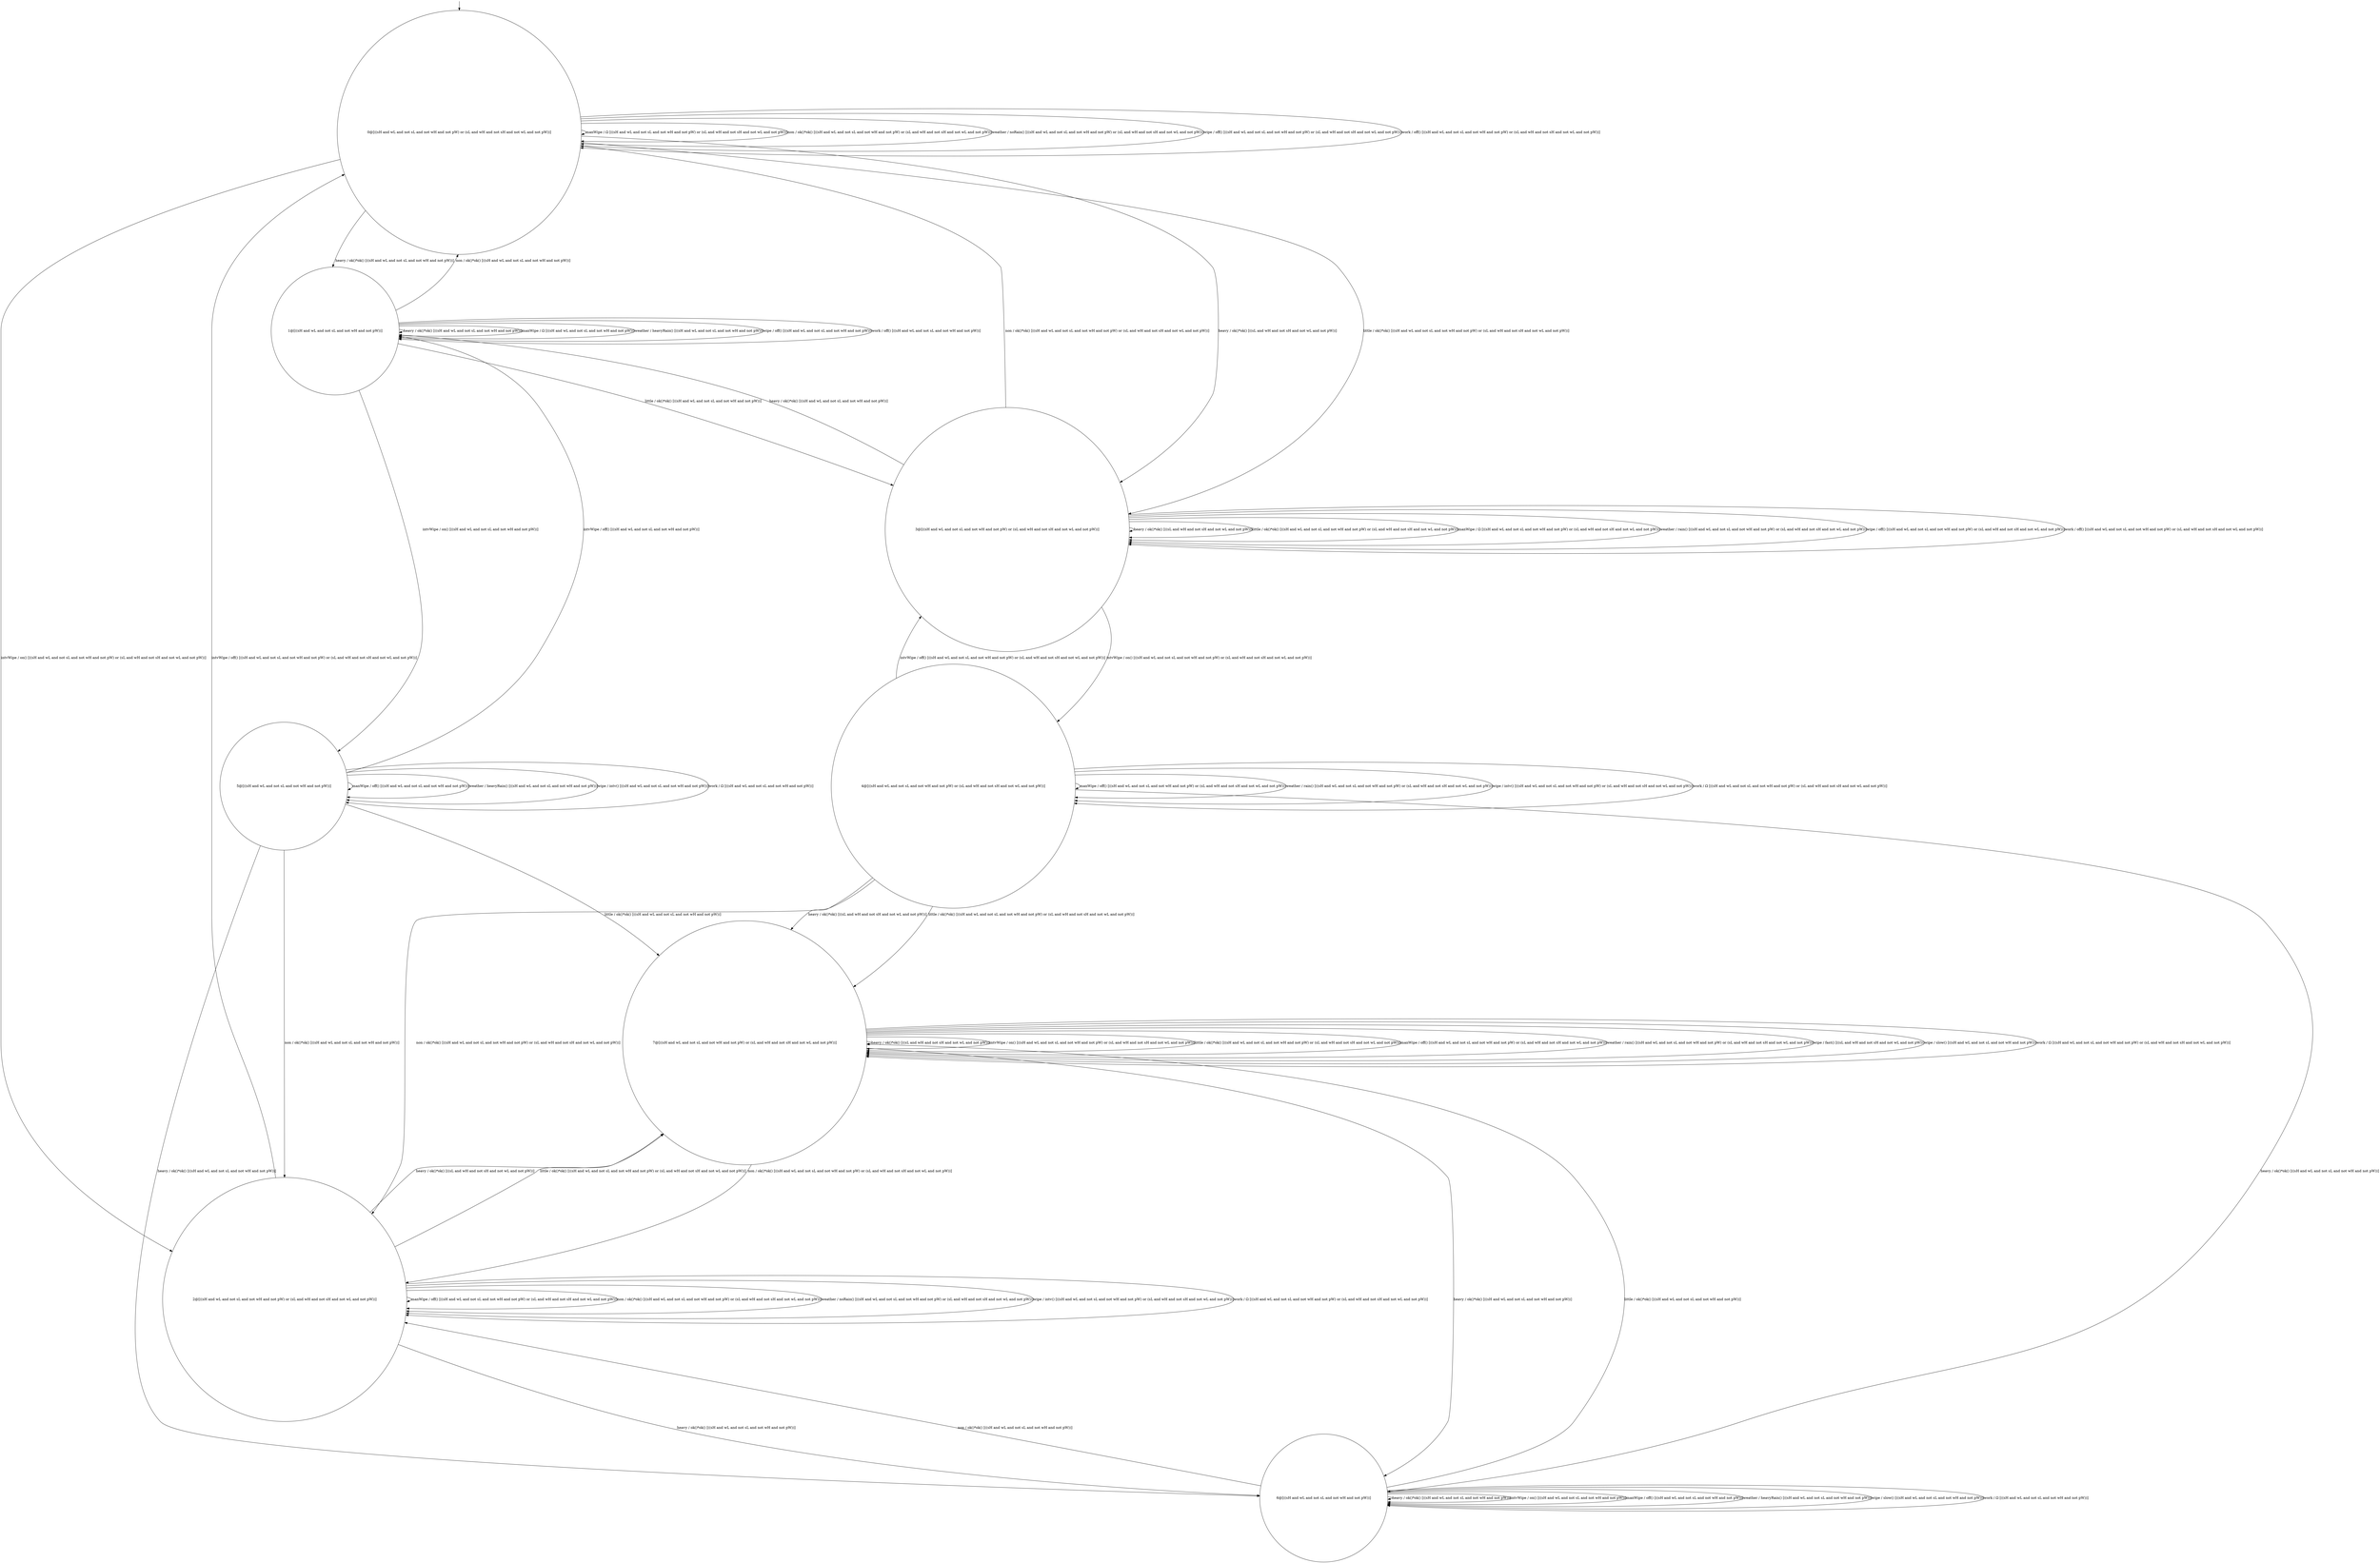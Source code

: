 digraph g {
	edge [lblstyle="above, sloped"];
	s0 [shape="circle" label="0@[((sH and wL and not sL and not wH and not pW) or (sL and wH and not sH and not wL and not pW))]"];
	s1 [shape="circle" label="1@[((sH and wL and not sL and not wH and not pW))]"];
	s2 [shape="circle" label="2@[((sH and wL and not sL and not wH and not pW) or (sL and wH and not sH and not wL and not pW))]"];
	s3 [shape="circle" label="3@[((sH and wL and not sL and not wH and not pW) or (sL and wH and not sH and not wL and not pW))]"];
	s4 [shape="circle" label="4@[((sH and wL and not sL and not wH and not pW) or (sL and wH and not sH and not wL and not pW))]"];
	s5 [shape="circle" label="5@[((sH and wL and not sL and not wH and not pW))]"];
	s6 [shape="circle" label="6@[((sH and wL and not sL and not wH and not pW))]"];
	s7 [shape="circle" label="7@[((sH and wL and not sL and not wH and not pW) or (sL and wH and not sH and not wL and not pW))]"];
	s0 -> s1 [label="heavy / ok()*ok() [((sH and wL and not sL and not wH and not pW))]"];
	s0 -> s3 [label="heavy / ok()*ok() [((sL and wH and not sH and not wL and not pW))]"];
	s0 -> s2 [label="intvWipe / on() [((sH and wL and not sL and not wH and not pW) or (sL and wH and not sH and not wL and not pW))]"];
	s0 -> s3 [label="little / ok()*ok() [((sH and wL and not sL and not wH and not pW) or (sL and wH and not sH and not wL and not pW))]"];
	s0 -> s0 [label="manWipe / Ω [((sH and wL and not sL and not wH and not pW) or (sL and wH and not sH and not wL and not pW))]"];
	s0 -> s0 [label="non / ok()*ok() [((sH and wL and not sL and not wH and not pW) or (sL and wH and not sH and not wL and not pW))]"];
	s0 -> s0 [label="weather / noRain() [((sH and wL and not sL and not wH and not pW) or (sL and wH and not sH and not wL and not pW))]"];
	s0 -> s0 [label="wipe / off() [((sH and wL and not sL and not wH and not pW) or (sL and wH and not sH and not wL and not pW))]"];
	s0 -> s0 [label="work / off() [((sH and wL and not sL and not wH and not pW) or (sL and wH and not sH and not wL and not pW))]"];
	s1 -> s1 [label="heavy / ok()*ok() [((sH and wL and not sL and not wH and not pW))]"];
	s1 -> s5 [label="intvWipe / on() [((sH and wL and not sL and not wH and not pW))]"];
	s1 -> s3 [label="little / ok()*ok() [((sH and wL and not sL and not wH and not pW))]"];
	s1 -> s1 [label="manWipe / Ω [((sH and wL and not sL and not wH and not pW))]"];
	s1 -> s0 [label="non / ok()*ok() [((sH and wL and not sL and not wH and not pW))]"];
	s1 -> s1 [label="weather / heavyRain() [((sH and wL and not sL and not wH and not pW))]"];
	s1 -> s1 [label="wipe / off() [((sH and wL and not sL and not wH and not pW))]"];
	s1 -> s1 [label="work / off() [((sH and wL and not sL and not wH and not pW))]"];
	s2 -> s6 [label="heavy / ok()*ok() [((sH and wL and not sL and not wH and not pW))]"];
	s2 -> s7 [label="heavy / ok()*ok() [((sL and wH and not sH and not wL and not pW))]"];
	s2 -> s0 [label="intvWipe / off() [((sH and wL and not sL and not wH and not pW) or (sL and wH and not sH and not wL and not pW))]"];
	s2 -> s7 [label="little / ok()*ok() [((sH and wL and not sL and not wH and not pW) or (sL and wH and not sH and not wL and not pW))]"];
	s2 -> s2 [label="manWipe / off() [((sH and wL and not sL and not wH and not pW) or (sL and wH and not sH and not wL and not pW))]"];
	s2 -> s2 [label="non / ok()*ok() [((sH and wL and not sL and not wH and not pW) or (sL and wH and not sH and not wL and not pW))]"];
	s2 -> s2 [label="weather / noRain() [((sH and wL and not sL and not wH and not pW) or (sL and wH and not sH and not wL and not pW))]"];
	s2 -> s2 [label="wipe / intv() [((sH and wL and not sL and not wH and not pW) or (sL and wH and not sH and not wL and not pW))]"];
	s2 -> s2 [label="work / Ω [((sH and wL and not sL and not wH and not pW) or (sL and wH and not sH and not wL and not pW))]"];
	s3 -> s1 [label="heavy / ok()*ok() [((sH and wL and not sL and not wH and not pW))]"];
	s3 -> s3 [label="heavy / ok()*ok() [((sL and wH and not sH and not wL and not pW))]"];
	s3 -> s4 [label="intvWipe / on() [((sH and wL and not sL and not wH and not pW) or (sL and wH and not sH and not wL and not pW))]"];
	s3 -> s3 [label="little / ok()*ok() [((sH and wL and not sL and not wH and not pW) or (sL and wH and not sH and not wL and not pW))]"];
	s3 -> s3 [label="manWipe / Ω [((sH and wL and not sL and not wH and not pW) or (sL and wH and not sH and not wL and not pW))]"];
	s3 -> s0 [label="non / ok()*ok() [((sH and wL and not sL and not wH and not pW) or (sL and wH and not sH and not wL and not pW))]"];
	s3 -> s3 [label="weather / rain() [((sH and wL and not sL and not wH and not pW) or (sL and wH and not sH and not wL and not pW))]"];
	s3 -> s3 [label="wipe / off() [((sH and wL and not sL and not wH and not pW) or (sL and wH and not sH and not wL and not pW))]"];
	s3 -> s3 [label="work / off() [((sH and wL and not sL and not wH and not pW) or (sL and wH and not sH and not wL and not pW))]"];
	s4 -> s7 [label="heavy / ok()*ok() [((sL and wH and not sH and not wL and not pW))]"];
	s4 -> s6 [label="heavy / ok()*ok() [((sH and wL and not sL and not wH and not pW))]"];
	s4 -> s3 [label="intvWipe / off() [((sH and wL and not sL and not wH and not pW) or (sL and wH and not sH and not wL and not pW))]"];
	s4 -> s7 [label="little / ok()*ok() [((sH and wL and not sL and not wH and not pW) or (sL and wH and not sH and not wL and not pW))]"];
	s4 -> s4 [label="manWipe / off() [((sH and wL and not sL and not wH and not pW) or (sL and wH and not sH and not wL and not pW))]"];
	s4 -> s2 [label="non / ok()*ok() [((sH and wL and not sL and not wH and not pW) or (sL and wH and not sH and not wL and not pW))]"];
	s4 -> s4 [label="weather / rain() [((sH and wL and not sL and not wH and not pW) or (sL and wH and not sH and not wL and not pW))]"];
	s4 -> s4 [label="wipe / intv() [((sH and wL and not sL and not wH and not pW) or (sL and wH and not sH and not wL and not pW))]"];
	s4 -> s4 [label="work / Ω [((sH and wL and not sL and not wH and not pW) or (sL and wH and not sH and not wL and not pW))]"];
	s5 -> s6 [label="heavy / ok()*ok() [((sH and wL and not sL and not wH and not pW))]"];
	s5 -> s1 [label="intvWipe / off() [((sH and wL and not sL and not wH and not pW))]"];
	s5 -> s7 [label="little / ok()*ok() [((sH and wL and not sL and not wH and not pW))]"];
	s5 -> s5 [label="manWipe / off() [((sH and wL and not sL and not wH and not pW))]"];
	s5 -> s2 [label="non / ok()*ok() [((sH and wL and not sL and not wH and not pW))]"];
	s5 -> s5 [label="weather / heavyRain() [((sH and wL and not sL and not wH and not pW))]"];
	s5 -> s5 [label="wipe / intv() [((sH and wL and not sL and not wH and not pW))]"];
	s5 -> s5 [label="work / Ω [((sH and wL and not sL and not wH and not pW))]"];
	s6 -> s6 [label="heavy / ok()*ok() [((sH and wL and not sL and not wH and not pW))]"];
	s6 -> s6 [label="intvWipe / on() [((sH and wL and not sL and not wH and not pW))]"];
	s6 -> s7 [label="little / ok()*ok() [((sH and wL and not sL and not wH and not pW))]"];
	s6 -> s6 [label="manWipe / off() [((sH and wL and not sL and not wH and not pW))]"];
	s6 -> s2 [label="non / ok()*ok() [((sH and wL and not sL and not wH and not pW))]"];
	s6 -> s6 [label="weather / heavyRain() [((sH and wL and not sL and not wH and not pW))]"];
	s6 -> s6 [label="wipe / slow() [((sH and wL and not sL and not wH and not pW))]"];
	s6 -> s6 [label="work / Ω [((sH and wL and not sL and not wH and not pW))]"];
	s7 -> s7 [label="heavy / ok()*ok() [((sL and wH and not sH and not wL and not pW))]"];
	s7 -> s6 [label="heavy / ok()*ok() [((sH and wL and not sL and not wH and not pW))]"];
	s7 -> s7 [label="intvWipe / on() [((sH and wL and not sL and not wH and not pW) or (sL and wH and not sH and not wL and not pW))]"];
	s7 -> s7 [label="little / ok()*ok() [((sH and wL and not sL and not wH and not pW) or (sL and wH and not sH and not wL and not pW))]"];
	s7 -> s7 [label="manWipe / off() [((sH and wL and not sL and not wH and not pW) or (sL and wH and not sH and not wL and not pW))]"];
	s7 -> s2 [label="non / ok()*ok() [((sH and wL and not sL and not wH and not pW) or (sL and wH and not sH and not wL and not pW))]"];
	s7 -> s7 [label="weather / rain() [((sH and wL and not sL and not wH and not pW) or (sL and wH and not sH and not wL and not pW))]"];
	s7 -> s7 [label="wipe / fast() [((sL and wH and not sH and not wL and not pW))]"];
	s7 -> s7 [label="wipe / slow() [((sH and wL and not sL and not wH and not pW))]"];
	s7 -> s7 [label="work / Ω [((sH and wL and not sL and not wH and not pW) or (sL and wH and not sH and not wL and not pW))]"];
	__start0 [label="" shape="none" width="0" height="0"];
	__start0 -> s0;
}